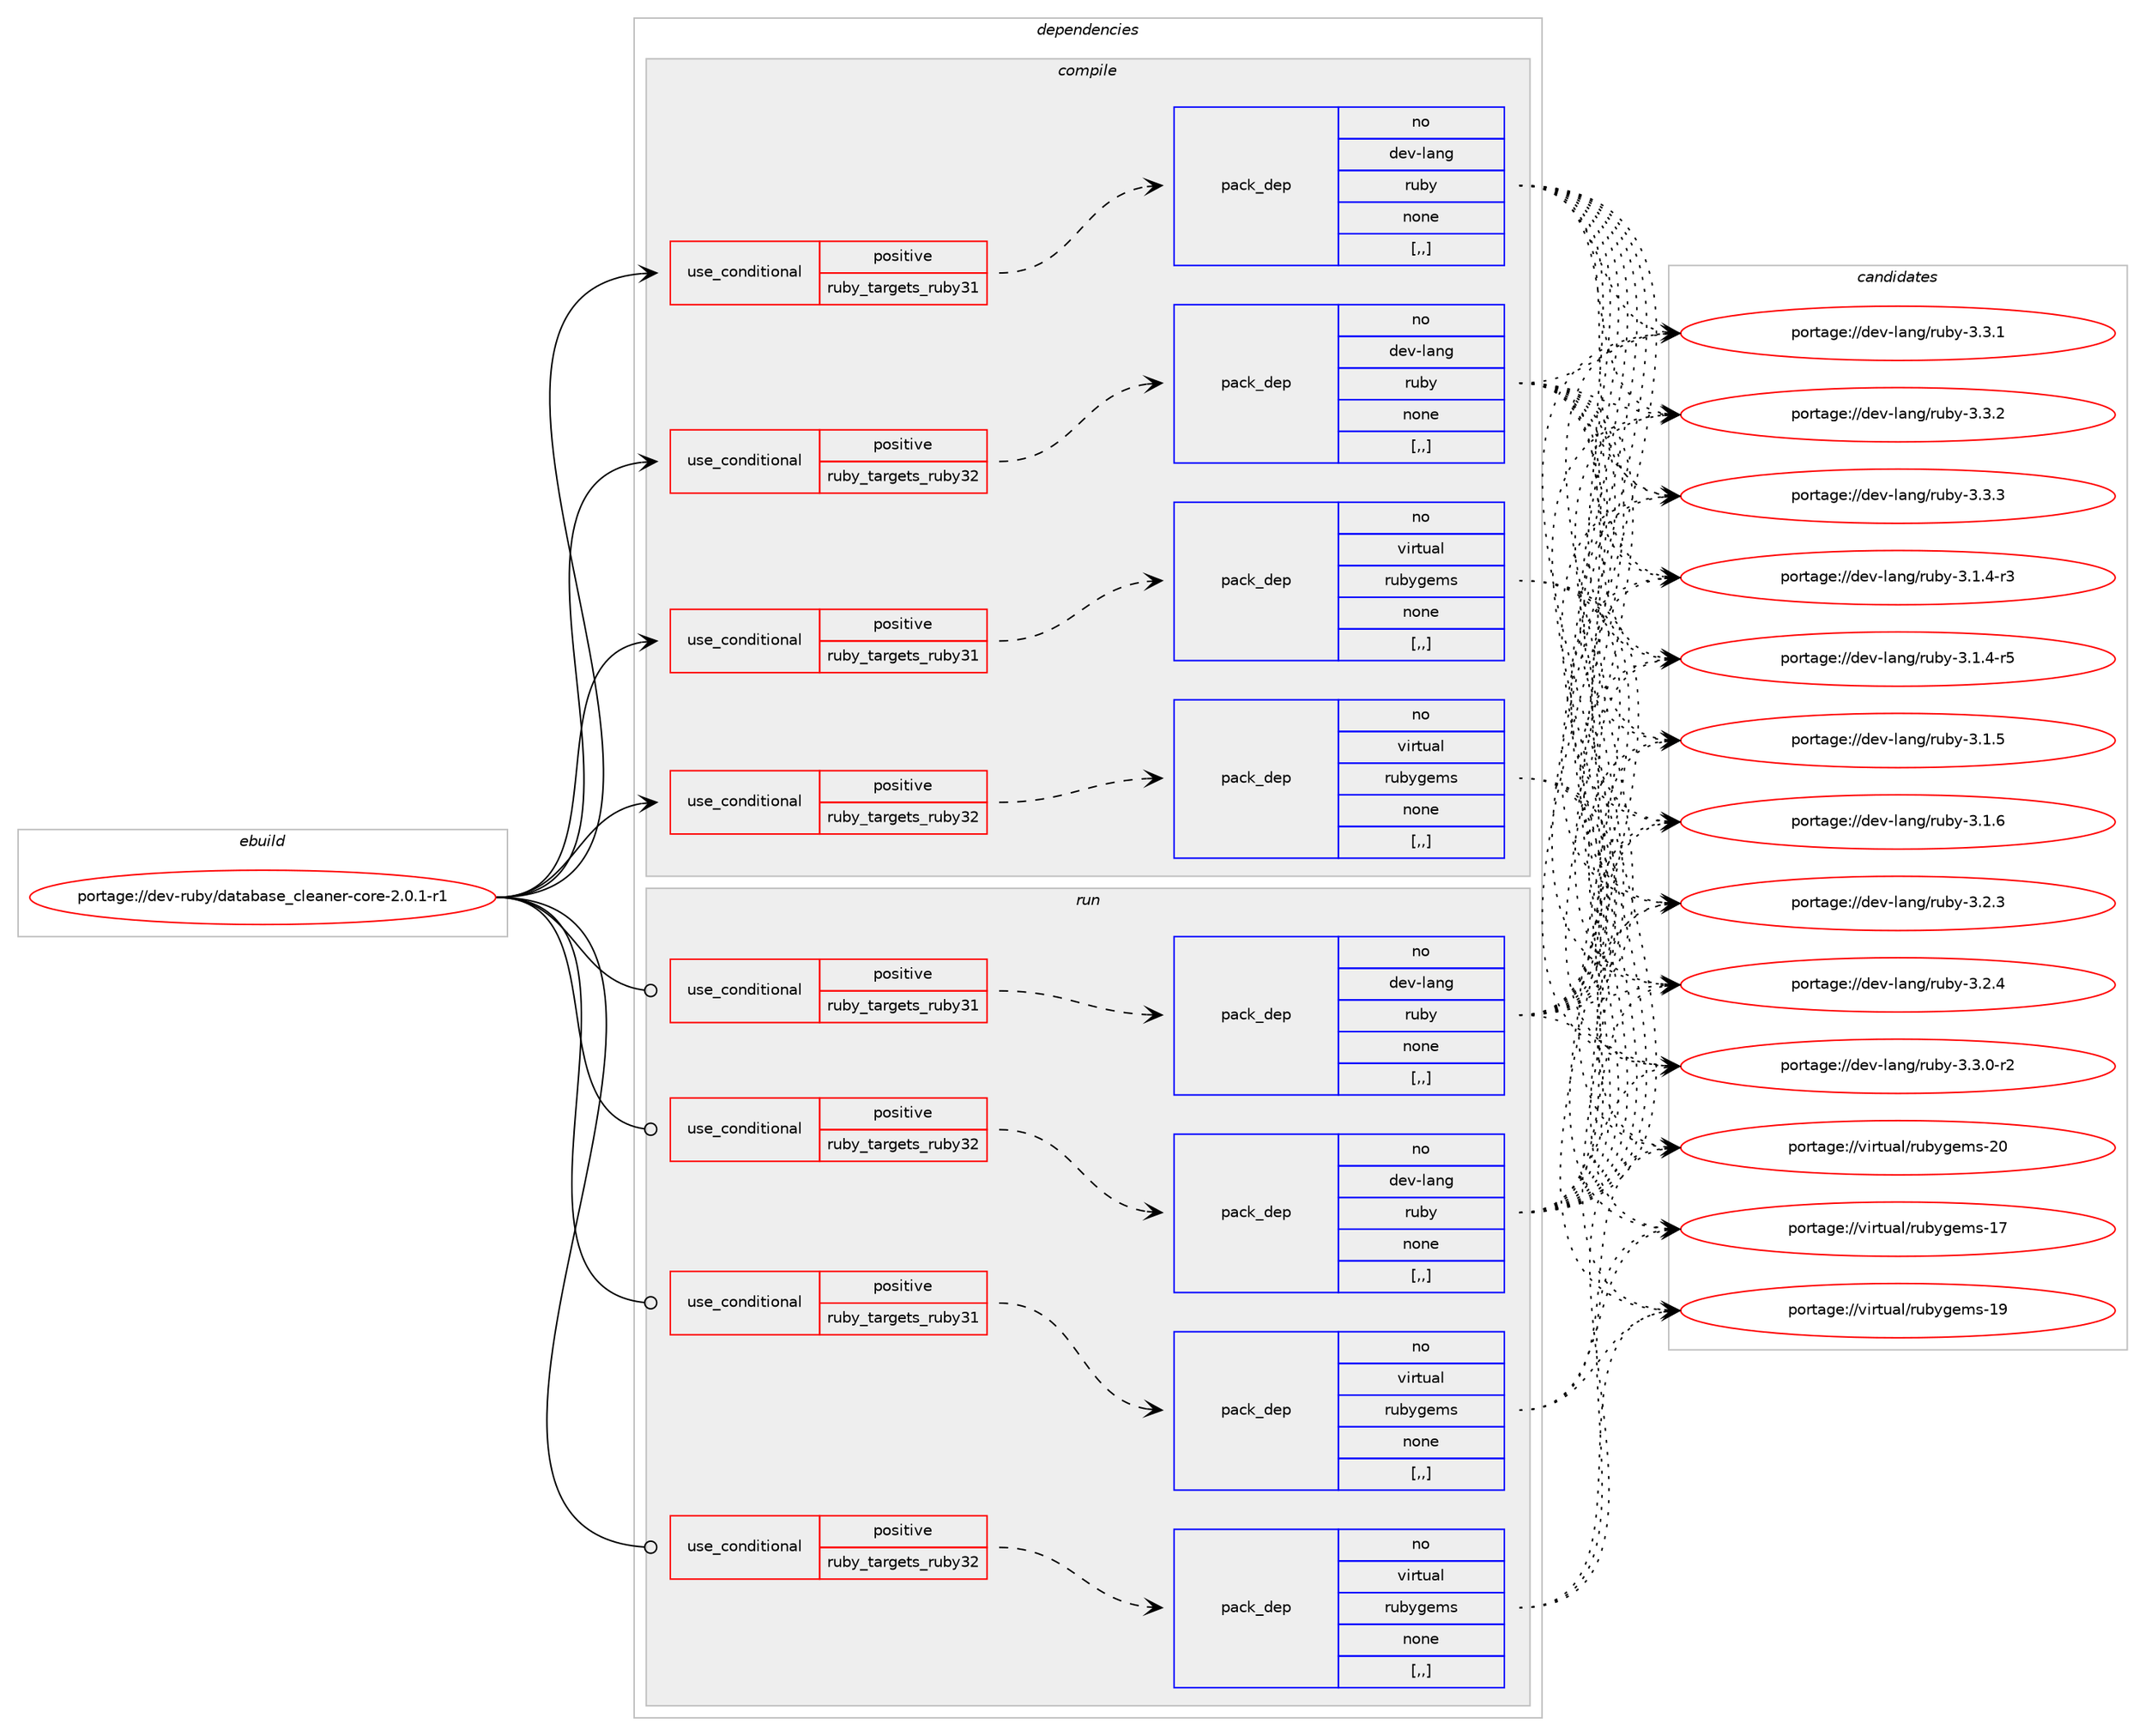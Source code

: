 digraph prolog {

# *************
# Graph options
# *************

newrank=true;
concentrate=true;
compound=true;
graph [rankdir=LR,fontname=Helvetica,fontsize=10,ranksep=1.5];#, ranksep=2.5, nodesep=0.2];
edge  [arrowhead=vee];
node  [fontname=Helvetica,fontsize=10];

# **********
# The ebuild
# **********

subgraph cluster_leftcol {
color=gray;
rank=same;
label=<<i>ebuild</i>>;
id [label="portage://dev-ruby/database_cleaner-core-2.0.1-r1", color=red, width=4, href="../dev-ruby/database_cleaner-core-2.0.1-r1.svg"];
}

# ****************
# The dependencies
# ****************

subgraph cluster_midcol {
color=gray;
label=<<i>dependencies</i>>;
subgraph cluster_compile {
fillcolor="#eeeeee";
style=filled;
label=<<i>compile</i>>;
subgraph cond45175 {
dependency177032 [label=<<TABLE BORDER="0" CELLBORDER="1" CELLSPACING="0" CELLPADDING="4"><TR><TD ROWSPAN="3" CELLPADDING="10">use_conditional</TD></TR><TR><TD>positive</TD></TR><TR><TD>ruby_targets_ruby31</TD></TR></TABLE>>, shape=none, color=red];
subgraph pack130592 {
dependency177033 [label=<<TABLE BORDER="0" CELLBORDER="1" CELLSPACING="0" CELLPADDING="4" WIDTH="220"><TR><TD ROWSPAN="6" CELLPADDING="30">pack_dep</TD></TR><TR><TD WIDTH="110">no</TD></TR><TR><TD>dev-lang</TD></TR><TR><TD>ruby</TD></TR><TR><TD>none</TD></TR><TR><TD>[,,]</TD></TR></TABLE>>, shape=none, color=blue];
}
dependency177032:e -> dependency177033:w [weight=20,style="dashed",arrowhead="vee"];
}
id:e -> dependency177032:w [weight=20,style="solid",arrowhead="vee"];
subgraph cond45176 {
dependency177034 [label=<<TABLE BORDER="0" CELLBORDER="1" CELLSPACING="0" CELLPADDING="4"><TR><TD ROWSPAN="3" CELLPADDING="10">use_conditional</TD></TR><TR><TD>positive</TD></TR><TR><TD>ruby_targets_ruby31</TD></TR></TABLE>>, shape=none, color=red];
subgraph pack130593 {
dependency177035 [label=<<TABLE BORDER="0" CELLBORDER="1" CELLSPACING="0" CELLPADDING="4" WIDTH="220"><TR><TD ROWSPAN="6" CELLPADDING="30">pack_dep</TD></TR><TR><TD WIDTH="110">no</TD></TR><TR><TD>virtual</TD></TR><TR><TD>rubygems</TD></TR><TR><TD>none</TD></TR><TR><TD>[,,]</TD></TR></TABLE>>, shape=none, color=blue];
}
dependency177034:e -> dependency177035:w [weight=20,style="dashed",arrowhead="vee"];
}
id:e -> dependency177034:w [weight=20,style="solid",arrowhead="vee"];
subgraph cond45177 {
dependency177036 [label=<<TABLE BORDER="0" CELLBORDER="1" CELLSPACING="0" CELLPADDING="4"><TR><TD ROWSPAN="3" CELLPADDING="10">use_conditional</TD></TR><TR><TD>positive</TD></TR><TR><TD>ruby_targets_ruby32</TD></TR></TABLE>>, shape=none, color=red];
subgraph pack130594 {
dependency177037 [label=<<TABLE BORDER="0" CELLBORDER="1" CELLSPACING="0" CELLPADDING="4" WIDTH="220"><TR><TD ROWSPAN="6" CELLPADDING="30">pack_dep</TD></TR><TR><TD WIDTH="110">no</TD></TR><TR><TD>dev-lang</TD></TR><TR><TD>ruby</TD></TR><TR><TD>none</TD></TR><TR><TD>[,,]</TD></TR></TABLE>>, shape=none, color=blue];
}
dependency177036:e -> dependency177037:w [weight=20,style="dashed",arrowhead="vee"];
}
id:e -> dependency177036:w [weight=20,style="solid",arrowhead="vee"];
subgraph cond45178 {
dependency177038 [label=<<TABLE BORDER="0" CELLBORDER="1" CELLSPACING="0" CELLPADDING="4"><TR><TD ROWSPAN="3" CELLPADDING="10">use_conditional</TD></TR><TR><TD>positive</TD></TR><TR><TD>ruby_targets_ruby32</TD></TR></TABLE>>, shape=none, color=red];
subgraph pack130595 {
dependency177039 [label=<<TABLE BORDER="0" CELLBORDER="1" CELLSPACING="0" CELLPADDING="4" WIDTH="220"><TR><TD ROWSPAN="6" CELLPADDING="30">pack_dep</TD></TR><TR><TD WIDTH="110">no</TD></TR><TR><TD>virtual</TD></TR><TR><TD>rubygems</TD></TR><TR><TD>none</TD></TR><TR><TD>[,,]</TD></TR></TABLE>>, shape=none, color=blue];
}
dependency177038:e -> dependency177039:w [weight=20,style="dashed",arrowhead="vee"];
}
id:e -> dependency177038:w [weight=20,style="solid",arrowhead="vee"];
}
subgraph cluster_compileandrun {
fillcolor="#eeeeee";
style=filled;
label=<<i>compile and run</i>>;
}
subgraph cluster_run {
fillcolor="#eeeeee";
style=filled;
label=<<i>run</i>>;
subgraph cond45179 {
dependency177040 [label=<<TABLE BORDER="0" CELLBORDER="1" CELLSPACING="0" CELLPADDING="4"><TR><TD ROWSPAN="3" CELLPADDING="10">use_conditional</TD></TR><TR><TD>positive</TD></TR><TR><TD>ruby_targets_ruby31</TD></TR></TABLE>>, shape=none, color=red];
subgraph pack130596 {
dependency177041 [label=<<TABLE BORDER="0" CELLBORDER="1" CELLSPACING="0" CELLPADDING="4" WIDTH="220"><TR><TD ROWSPAN="6" CELLPADDING="30">pack_dep</TD></TR><TR><TD WIDTH="110">no</TD></TR><TR><TD>dev-lang</TD></TR><TR><TD>ruby</TD></TR><TR><TD>none</TD></TR><TR><TD>[,,]</TD></TR></TABLE>>, shape=none, color=blue];
}
dependency177040:e -> dependency177041:w [weight=20,style="dashed",arrowhead="vee"];
}
id:e -> dependency177040:w [weight=20,style="solid",arrowhead="odot"];
subgraph cond45180 {
dependency177042 [label=<<TABLE BORDER="0" CELLBORDER="1" CELLSPACING="0" CELLPADDING="4"><TR><TD ROWSPAN="3" CELLPADDING="10">use_conditional</TD></TR><TR><TD>positive</TD></TR><TR><TD>ruby_targets_ruby31</TD></TR></TABLE>>, shape=none, color=red];
subgraph pack130597 {
dependency177043 [label=<<TABLE BORDER="0" CELLBORDER="1" CELLSPACING="0" CELLPADDING="4" WIDTH="220"><TR><TD ROWSPAN="6" CELLPADDING="30">pack_dep</TD></TR><TR><TD WIDTH="110">no</TD></TR><TR><TD>virtual</TD></TR><TR><TD>rubygems</TD></TR><TR><TD>none</TD></TR><TR><TD>[,,]</TD></TR></TABLE>>, shape=none, color=blue];
}
dependency177042:e -> dependency177043:w [weight=20,style="dashed",arrowhead="vee"];
}
id:e -> dependency177042:w [weight=20,style="solid",arrowhead="odot"];
subgraph cond45181 {
dependency177044 [label=<<TABLE BORDER="0" CELLBORDER="1" CELLSPACING="0" CELLPADDING="4"><TR><TD ROWSPAN="3" CELLPADDING="10">use_conditional</TD></TR><TR><TD>positive</TD></TR><TR><TD>ruby_targets_ruby32</TD></TR></TABLE>>, shape=none, color=red];
subgraph pack130598 {
dependency177045 [label=<<TABLE BORDER="0" CELLBORDER="1" CELLSPACING="0" CELLPADDING="4" WIDTH="220"><TR><TD ROWSPAN="6" CELLPADDING="30">pack_dep</TD></TR><TR><TD WIDTH="110">no</TD></TR><TR><TD>dev-lang</TD></TR><TR><TD>ruby</TD></TR><TR><TD>none</TD></TR><TR><TD>[,,]</TD></TR></TABLE>>, shape=none, color=blue];
}
dependency177044:e -> dependency177045:w [weight=20,style="dashed",arrowhead="vee"];
}
id:e -> dependency177044:w [weight=20,style="solid",arrowhead="odot"];
subgraph cond45182 {
dependency177046 [label=<<TABLE BORDER="0" CELLBORDER="1" CELLSPACING="0" CELLPADDING="4"><TR><TD ROWSPAN="3" CELLPADDING="10">use_conditional</TD></TR><TR><TD>positive</TD></TR><TR><TD>ruby_targets_ruby32</TD></TR></TABLE>>, shape=none, color=red];
subgraph pack130599 {
dependency177047 [label=<<TABLE BORDER="0" CELLBORDER="1" CELLSPACING="0" CELLPADDING="4" WIDTH="220"><TR><TD ROWSPAN="6" CELLPADDING="30">pack_dep</TD></TR><TR><TD WIDTH="110">no</TD></TR><TR><TD>virtual</TD></TR><TR><TD>rubygems</TD></TR><TR><TD>none</TD></TR><TR><TD>[,,]</TD></TR></TABLE>>, shape=none, color=blue];
}
dependency177046:e -> dependency177047:w [weight=20,style="dashed",arrowhead="vee"];
}
id:e -> dependency177046:w [weight=20,style="solid",arrowhead="odot"];
}
}

# **************
# The candidates
# **************

subgraph cluster_choices {
rank=same;
color=gray;
label=<<i>candidates</i>>;

subgraph choice130592 {
color=black;
nodesep=1;
choice100101118451089711010347114117981214551464946524511451 [label="portage://dev-lang/ruby-3.1.4-r3", color=red, width=4,href="../dev-lang/ruby-3.1.4-r3.svg"];
choice100101118451089711010347114117981214551464946524511453 [label="portage://dev-lang/ruby-3.1.4-r5", color=red, width=4,href="../dev-lang/ruby-3.1.4-r5.svg"];
choice10010111845108971101034711411798121455146494653 [label="portage://dev-lang/ruby-3.1.5", color=red, width=4,href="../dev-lang/ruby-3.1.5.svg"];
choice10010111845108971101034711411798121455146494654 [label="portage://dev-lang/ruby-3.1.6", color=red, width=4,href="../dev-lang/ruby-3.1.6.svg"];
choice10010111845108971101034711411798121455146504651 [label="portage://dev-lang/ruby-3.2.3", color=red, width=4,href="../dev-lang/ruby-3.2.3.svg"];
choice10010111845108971101034711411798121455146504652 [label="portage://dev-lang/ruby-3.2.4", color=red, width=4,href="../dev-lang/ruby-3.2.4.svg"];
choice100101118451089711010347114117981214551465146484511450 [label="portage://dev-lang/ruby-3.3.0-r2", color=red, width=4,href="../dev-lang/ruby-3.3.0-r2.svg"];
choice10010111845108971101034711411798121455146514649 [label="portage://dev-lang/ruby-3.3.1", color=red, width=4,href="../dev-lang/ruby-3.3.1.svg"];
choice10010111845108971101034711411798121455146514650 [label="portage://dev-lang/ruby-3.3.2", color=red, width=4,href="../dev-lang/ruby-3.3.2.svg"];
choice10010111845108971101034711411798121455146514651 [label="portage://dev-lang/ruby-3.3.3", color=red, width=4,href="../dev-lang/ruby-3.3.3.svg"];
dependency177033:e -> choice100101118451089711010347114117981214551464946524511451:w [style=dotted,weight="100"];
dependency177033:e -> choice100101118451089711010347114117981214551464946524511453:w [style=dotted,weight="100"];
dependency177033:e -> choice10010111845108971101034711411798121455146494653:w [style=dotted,weight="100"];
dependency177033:e -> choice10010111845108971101034711411798121455146494654:w [style=dotted,weight="100"];
dependency177033:e -> choice10010111845108971101034711411798121455146504651:w [style=dotted,weight="100"];
dependency177033:e -> choice10010111845108971101034711411798121455146504652:w [style=dotted,weight="100"];
dependency177033:e -> choice100101118451089711010347114117981214551465146484511450:w [style=dotted,weight="100"];
dependency177033:e -> choice10010111845108971101034711411798121455146514649:w [style=dotted,weight="100"];
dependency177033:e -> choice10010111845108971101034711411798121455146514650:w [style=dotted,weight="100"];
dependency177033:e -> choice10010111845108971101034711411798121455146514651:w [style=dotted,weight="100"];
}
subgraph choice130593 {
color=black;
nodesep=1;
choice118105114116117971084711411798121103101109115454955 [label="portage://virtual/rubygems-17", color=red, width=4,href="../virtual/rubygems-17.svg"];
choice118105114116117971084711411798121103101109115454957 [label="portage://virtual/rubygems-19", color=red, width=4,href="../virtual/rubygems-19.svg"];
choice118105114116117971084711411798121103101109115455048 [label="portage://virtual/rubygems-20", color=red, width=4,href="../virtual/rubygems-20.svg"];
dependency177035:e -> choice118105114116117971084711411798121103101109115454955:w [style=dotted,weight="100"];
dependency177035:e -> choice118105114116117971084711411798121103101109115454957:w [style=dotted,weight="100"];
dependency177035:e -> choice118105114116117971084711411798121103101109115455048:w [style=dotted,weight="100"];
}
subgraph choice130594 {
color=black;
nodesep=1;
choice100101118451089711010347114117981214551464946524511451 [label="portage://dev-lang/ruby-3.1.4-r3", color=red, width=4,href="../dev-lang/ruby-3.1.4-r3.svg"];
choice100101118451089711010347114117981214551464946524511453 [label="portage://dev-lang/ruby-3.1.4-r5", color=red, width=4,href="../dev-lang/ruby-3.1.4-r5.svg"];
choice10010111845108971101034711411798121455146494653 [label="portage://dev-lang/ruby-3.1.5", color=red, width=4,href="../dev-lang/ruby-3.1.5.svg"];
choice10010111845108971101034711411798121455146494654 [label="portage://dev-lang/ruby-3.1.6", color=red, width=4,href="../dev-lang/ruby-3.1.6.svg"];
choice10010111845108971101034711411798121455146504651 [label="portage://dev-lang/ruby-3.2.3", color=red, width=4,href="../dev-lang/ruby-3.2.3.svg"];
choice10010111845108971101034711411798121455146504652 [label="portage://dev-lang/ruby-3.2.4", color=red, width=4,href="../dev-lang/ruby-3.2.4.svg"];
choice100101118451089711010347114117981214551465146484511450 [label="portage://dev-lang/ruby-3.3.0-r2", color=red, width=4,href="../dev-lang/ruby-3.3.0-r2.svg"];
choice10010111845108971101034711411798121455146514649 [label="portage://dev-lang/ruby-3.3.1", color=red, width=4,href="../dev-lang/ruby-3.3.1.svg"];
choice10010111845108971101034711411798121455146514650 [label="portage://dev-lang/ruby-3.3.2", color=red, width=4,href="../dev-lang/ruby-3.3.2.svg"];
choice10010111845108971101034711411798121455146514651 [label="portage://dev-lang/ruby-3.3.3", color=red, width=4,href="../dev-lang/ruby-3.3.3.svg"];
dependency177037:e -> choice100101118451089711010347114117981214551464946524511451:w [style=dotted,weight="100"];
dependency177037:e -> choice100101118451089711010347114117981214551464946524511453:w [style=dotted,weight="100"];
dependency177037:e -> choice10010111845108971101034711411798121455146494653:w [style=dotted,weight="100"];
dependency177037:e -> choice10010111845108971101034711411798121455146494654:w [style=dotted,weight="100"];
dependency177037:e -> choice10010111845108971101034711411798121455146504651:w [style=dotted,weight="100"];
dependency177037:e -> choice10010111845108971101034711411798121455146504652:w [style=dotted,weight="100"];
dependency177037:e -> choice100101118451089711010347114117981214551465146484511450:w [style=dotted,weight="100"];
dependency177037:e -> choice10010111845108971101034711411798121455146514649:w [style=dotted,weight="100"];
dependency177037:e -> choice10010111845108971101034711411798121455146514650:w [style=dotted,weight="100"];
dependency177037:e -> choice10010111845108971101034711411798121455146514651:w [style=dotted,weight="100"];
}
subgraph choice130595 {
color=black;
nodesep=1;
choice118105114116117971084711411798121103101109115454955 [label="portage://virtual/rubygems-17", color=red, width=4,href="../virtual/rubygems-17.svg"];
choice118105114116117971084711411798121103101109115454957 [label="portage://virtual/rubygems-19", color=red, width=4,href="../virtual/rubygems-19.svg"];
choice118105114116117971084711411798121103101109115455048 [label="portage://virtual/rubygems-20", color=red, width=4,href="../virtual/rubygems-20.svg"];
dependency177039:e -> choice118105114116117971084711411798121103101109115454955:w [style=dotted,weight="100"];
dependency177039:e -> choice118105114116117971084711411798121103101109115454957:w [style=dotted,weight="100"];
dependency177039:e -> choice118105114116117971084711411798121103101109115455048:w [style=dotted,weight="100"];
}
subgraph choice130596 {
color=black;
nodesep=1;
choice100101118451089711010347114117981214551464946524511451 [label="portage://dev-lang/ruby-3.1.4-r3", color=red, width=4,href="../dev-lang/ruby-3.1.4-r3.svg"];
choice100101118451089711010347114117981214551464946524511453 [label="portage://dev-lang/ruby-3.1.4-r5", color=red, width=4,href="../dev-lang/ruby-3.1.4-r5.svg"];
choice10010111845108971101034711411798121455146494653 [label="portage://dev-lang/ruby-3.1.5", color=red, width=4,href="../dev-lang/ruby-3.1.5.svg"];
choice10010111845108971101034711411798121455146494654 [label="portage://dev-lang/ruby-3.1.6", color=red, width=4,href="../dev-lang/ruby-3.1.6.svg"];
choice10010111845108971101034711411798121455146504651 [label="portage://dev-lang/ruby-3.2.3", color=red, width=4,href="../dev-lang/ruby-3.2.3.svg"];
choice10010111845108971101034711411798121455146504652 [label="portage://dev-lang/ruby-3.2.4", color=red, width=4,href="../dev-lang/ruby-3.2.4.svg"];
choice100101118451089711010347114117981214551465146484511450 [label="portage://dev-lang/ruby-3.3.0-r2", color=red, width=4,href="../dev-lang/ruby-3.3.0-r2.svg"];
choice10010111845108971101034711411798121455146514649 [label="portage://dev-lang/ruby-3.3.1", color=red, width=4,href="../dev-lang/ruby-3.3.1.svg"];
choice10010111845108971101034711411798121455146514650 [label="portage://dev-lang/ruby-3.3.2", color=red, width=4,href="../dev-lang/ruby-3.3.2.svg"];
choice10010111845108971101034711411798121455146514651 [label="portage://dev-lang/ruby-3.3.3", color=red, width=4,href="../dev-lang/ruby-3.3.3.svg"];
dependency177041:e -> choice100101118451089711010347114117981214551464946524511451:w [style=dotted,weight="100"];
dependency177041:e -> choice100101118451089711010347114117981214551464946524511453:w [style=dotted,weight="100"];
dependency177041:e -> choice10010111845108971101034711411798121455146494653:w [style=dotted,weight="100"];
dependency177041:e -> choice10010111845108971101034711411798121455146494654:w [style=dotted,weight="100"];
dependency177041:e -> choice10010111845108971101034711411798121455146504651:w [style=dotted,weight="100"];
dependency177041:e -> choice10010111845108971101034711411798121455146504652:w [style=dotted,weight="100"];
dependency177041:e -> choice100101118451089711010347114117981214551465146484511450:w [style=dotted,weight="100"];
dependency177041:e -> choice10010111845108971101034711411798121455146514649:w [style=dotted,weight="100"];
dependency177041:e -> choice10010111845108971101034711411798121455146514650:w [style=dotted,weight="100"];
dependency177041:e -> choice10010111845108971101034711411798121455146514651:w [style=dotted,weight="100"];
}
subgraph choice130597 {
color=black;
nodesep=1;
choice118105114116117971084711411798121103101109115454955 [label="portage://virtual/rubygems-17", color=red, width=4,href="../virtual/rubygems-17.svg"];
choice118105114116117971084711411798121103101109115454957 [label="portage://virtual/rubygems-19", color=red, width=4,href="../virtual/rubygems-19.svg"];
choice118105114116117971084711411798121103101109115455048 [label="portage://virtual/rubygems-20", color=red, width=4,href="../virtual/rubygems-20.svg"];
dependency177043:e -> choice118105114116117971084711411798121103101109115454955:w [style=dotted,weight="100"];
dependency177043:e -> choice118105114116117971084711411798121103101109115454957:w [style=dotted,weight="100"];
dependency177043:e -> choice118105114116117971084711411798121103101109115455048:w [style=dotted,weight="100"];
}
subgraph choice130598 {
color=black;
nodesep=1;
choice100101118451089711010347114117981214551464946524511451 [label="portage://dev-lang/ruby-3.1.4-r3", color=red, width=4,href="../dev-lang/ruby-3.1.4-r3.svg"];
choice100101118451089711010347114117981214551464946524511453 [label="portage://dev-lang/ruby-3.1.4-r5", color=red, width=4,href="../dev-lang/ruby-3.1.4-r5.svg"];
choice10010111845108971101034711411798121455146494653 [label="portage://dev-lang/ruby-3.1.5", color=red, width=4,href="../dev-lang/ruby-3.1.5.svg"];
choice10010111845108971101034711411798121455146494654 [label="portage://dev-lang/ruby-3.1.6", color=red, width=4,href="../dev-lang/ruby-3.1.6.svg"];
choice10010111845108971101034711411798121455146504651 [label="portage://dev-lang/ruby-3.2.3", color=red, width=4,href="../dev-lang/ruby-3.2.3.svg"];
choice10010111845108971101034711411798121455146504652 [label="portage://dev-lang/ruby-3.2.4", color=red, width=4,href="../dev-lang/ruby-3.2.4.svg"];
choice100101118451089711010347114117981214551465146484511450 [label="portage://dev-lang/ruby-3.3.0-r2", color=red, width=4,href="../dev-lang/ruby-3.3.0-r2.svg"];
choice10010111845108971101034711411798121455146514649 [label="portage://dev-lang/ruby-3.3.1", color=red, width=4,href="../dev-lang/ruby-3.3.1.svg"];
choice10010111845108971101034711411798121455146514650 [label="portage://dev-lang/ruby-3.3.2", color=red, width=4,href="../dev-lang/ruby-3.3.2.svg"];
choice10010111845108971101034711411798121455146514651 [label="portage://dev-lang/ruby-3.3.3", color=red, width=4,href="../dev-lang/ruby-3.3.3.svg"];
dependency177045:e -> choice100101118451089711010347114117981214551464946524511451:w [style=dotted,weight="100"];
dependency177045:e -> choice100101118451089711010347114117981214551464946524511453:w [style=dotted,weight="100"];
dependency177045:e -> choice10010111845108971101034711411798121455146494653:w [style=dotted,weight="100"];
dependency177045:e -> choice10010111845108971101034711411798121455146494654:w [style=dotted,weight="100"];
dependency177045:e -> choice10010111845108971101034711411798121455146504651:w [style=dotted,weight="100"];
dependency177045:e -> choice10010111845108971101034711411798121455146504652:w [style=dotted,weight="100"];
dependency177045:e -> choice100101118451089711010347114117981214551465146484511450:w [style=dotted,weight="100"];
dependency177045:e -> choice10010111845108971101034711411798121455146514649:w [style=dotted,weight="100"];
dependency177045:e -> choice10010111845108971101034711411798121455146514650:w [style=dotted,weight="100"];
dependency177045:e -> choice10010111845108971101034711411798121455146514651:w [style=dotted,weight="100"];
}
subgraph choice130599 {
color=black;
nodesep=1;
choice118105114116117971084711411798121103101109115454955 [label="portage://virtual/rubygems-17", color=red, width=4,href="../virtual/rubygems-17.svg"];
choice118105114116117971084711411798121103101109115454957 [label="portage://virtual/rubygems-19", color=red, width=4,href="../virtual/rubygems-19.svg"];
choice118105114116117971084711411798121103101109115455048 [label="portage://virtual/rubygems-20", color=red, width=4,href="../virtual/rubygems-20.svg"];
dependency177047:e -> choice118105114116117971084711411798121103101109115454955:w [style=dotted,weight="100"];
dependency177047:e -> choice118105114116117971084711411798121103101109115454957:w [style=dotted,weight="100"];
dependency177047:e -> choice118105114116117971084711411798121103101109115455048:w [style=dotted,weight="100"];
}
}

}
